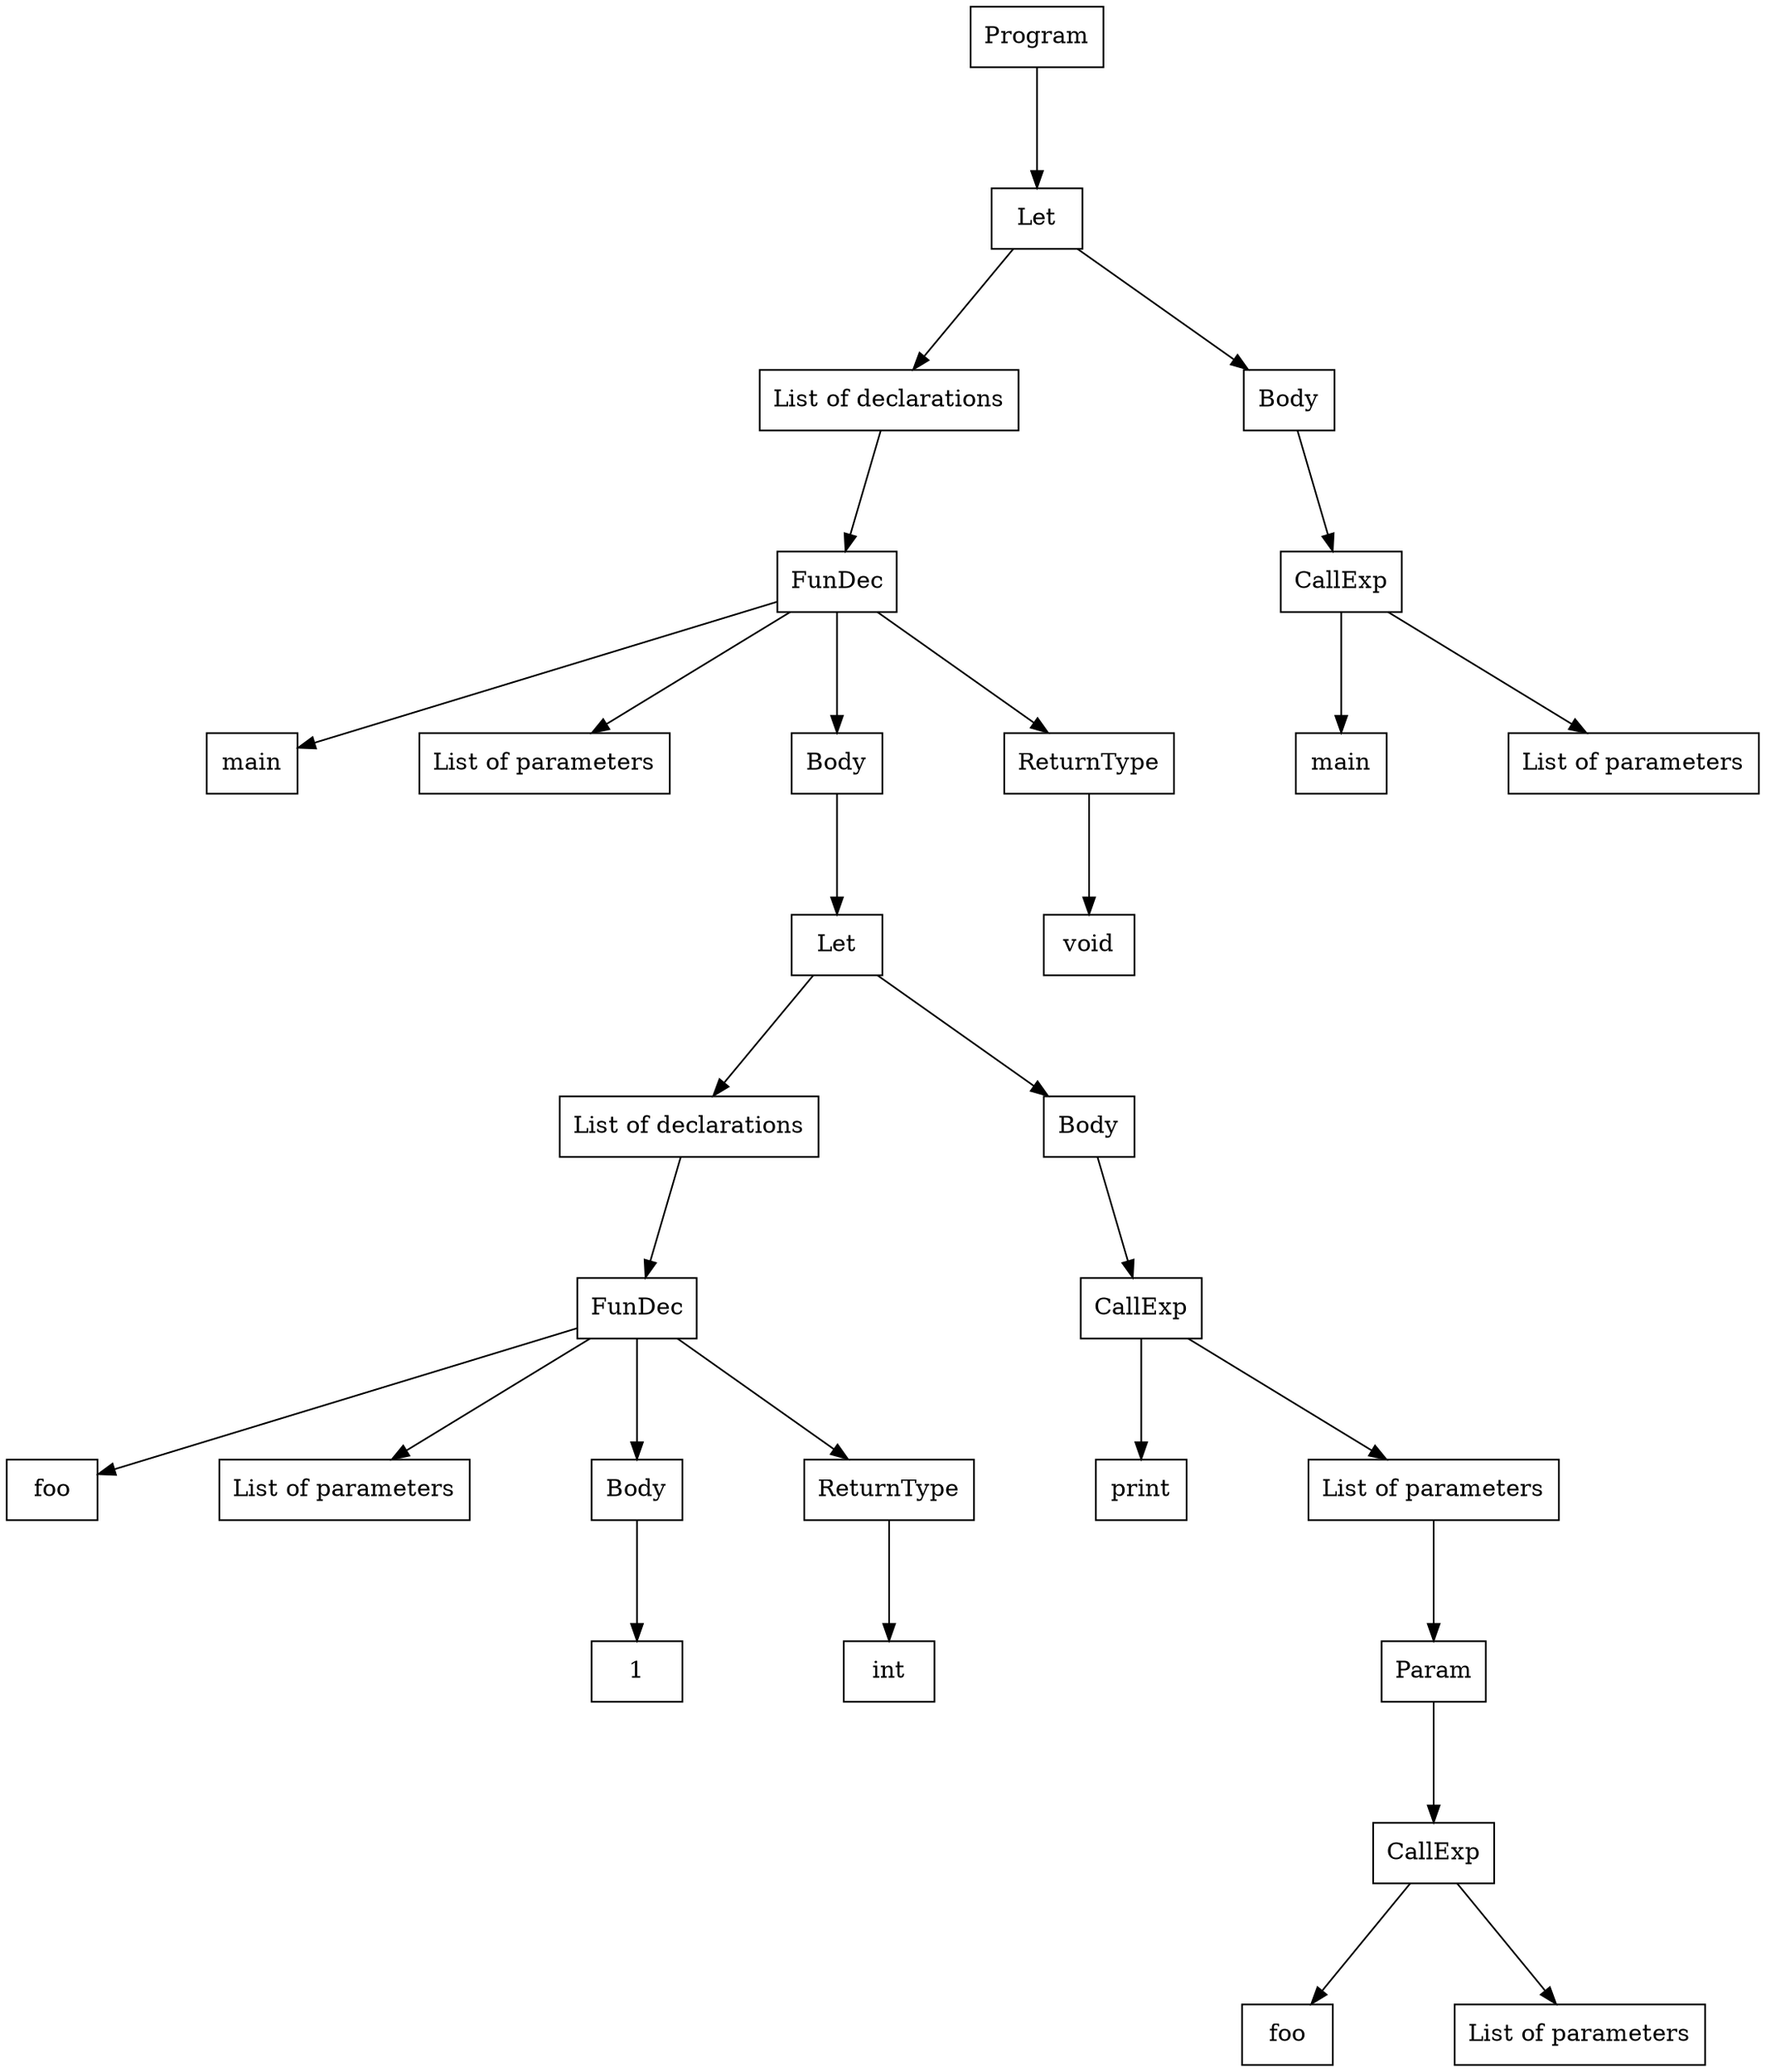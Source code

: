 digraph "ast"{

	nodesep=1;
	ranksep=1;

	N1 [label="Let", shape="box"];
	N2 [label="List of declarations", shape="box"];
	N3 [label="FunDec", shape="box"];
	N4 [label="main", shape="box"];
	N5 [label="List of parameters", shape="box"];
	N6 [label="Body", shape="box"];
	N7 [label="Let", shape="box"];
	N8 [label="List of declarations", shape="box"];
	N9 [label="FunDec", shape="box"];
	N10 [label="foo", shape="box"];
	N11 [label="List of parameters", shape="box"];
	N12 [label="Body", shape="box"];
	N13 [label="1", shape="box"];
	N14 [label="ReturnType", shape="box"];
	N15 [label="int", shape="box"];
	N16 [label="Body", shape="box"];
	N17 [label="CallExp", shape="box"];
	N18 [label="print", shape="box"];
	N19 [label="List of parameters", shape="box"];
	N20 [label="CallExp", shape="box"];
	N21 [label="foo", shape="box"];
	N22 [label="List of parameters", shape="box"];
	N23 [label="Param", shape="box"];
	N24 [label="ReturnType", shape="box"];
	N25 [label="void", shape="box"];
	N26 [label="Body", shape="box"];
	N27 [label="CallExp", shape="box"];
	N28 [label="main", shape="box"];
	N29 [label="List of parameters", shape="box"];
	N0 [label="Program", shape="box"];

	N1 -> N2; 
	N7 -> N8; 
	N9 -> N10; 
	N9 -> N11; 
	N9 -> N12; 
	N12 -> N13; 
	N9 -> N14; 
	N14 -> N15; 
	N8 -> N9; 
	N7 -> N16; 
	N17 -> N18; 
	N20 -> N21; 
	N20 -> N22; 
	N23 -> N20; 
	N19 -> N23; 
	N17 -> N19; 
	N16 -> N17; 
	N3 -> N4; 
	N3 -> N5; 
	N3 -> N6; 
	N6 -> N7; 
	N3 -> N24; 
	N24 -> N25; 
	N2 -> N3; 
	N1 -> N26; 
	N27 -> N28; 
	N27 -> N29; 
	N26 -> N27; 
	N0 -> N1; 
}